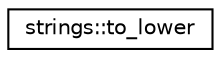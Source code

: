 digraph "Graphical Class Hierarchy"
{
 // LATEX_PDF_SIZE
  edge [fontname="Helvetica",fontsize="10",labelfontname="Helvetica",labelfontsize="10"];
  node [fontname="Helvetica",fontsize="10",shape=record];
  rankdir="LR";
  Node0 [label="strings::to_lower",height=0.2,width=0.4,color="black", fillcolor="white", style="filled",URL="$interfacestrings_1_1to__lower.html",tooltip="Converts an ASCII character string to all lower case."];
}
